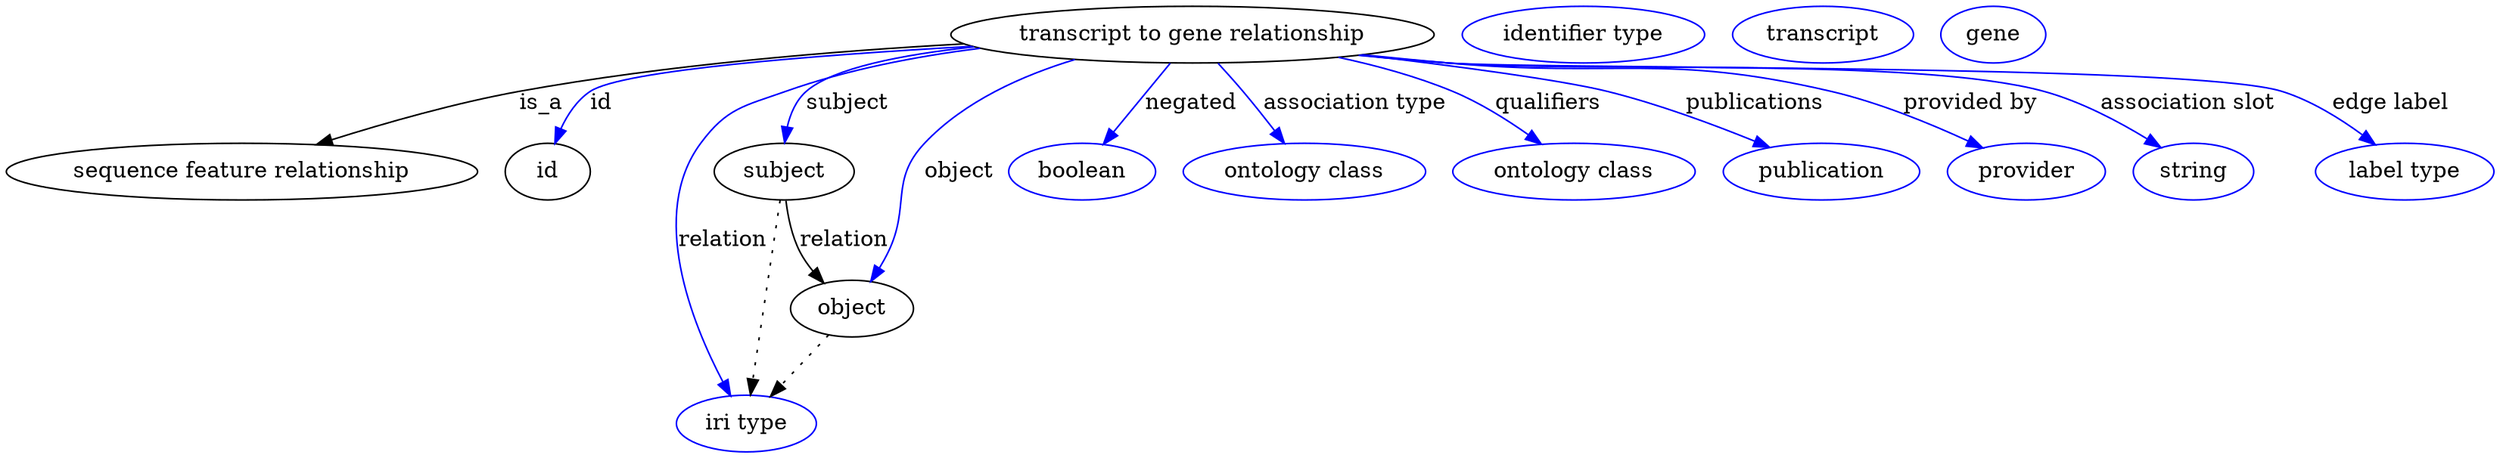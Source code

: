 digraph {
	graph [bb="0,0,1301,281"];
	node [label="\N"];
	"transcript to gene relationship"	 [height=0.5,
		label="transcript to gene relationship",
		pos="623.23,263",
		width=3.2072];
	"sequence feature relationship"	 [height=0.5,
		pos="113.23,177",
		width=3.1453];
	"transcript to gene relationship" -> "sequence feature relationship"	 [label=is_a,
		lp="273.51,220",
		pos="e,154.75,193.8 511.46,258.39 439.5,253.82 344.31,244.79 261.68,227 228.62,219.88 192.66,207.88 164.41,197.42"];
	id	 [height=0.5,
		pos="271.23,177",
		width=0.75];
	"transcript to gene relationship" -> id	 [color=blue,
		label=id,
		lp="307.68,220",
		pos="e,277.23,194.76 517.21,255.81 430.53,249.17 319.42,238.59 301.34,227 292.82,221.54 286.37,212.73 281.66,204.01",
		style=solid];
	subject	 [height=0.5,
		pos="404.23,177",
		width=0.97656];
	"transcript to gene relationship" -> subject	 [color=blue,
		label=subject,
		lp="442.06,220",
		pos="e,406.01,195.29 521.52,254.39 479.58,248.93 437.16,240.31 421.58,227 415.02,221.4 410.94,213.19 408.4,205.03",
		style=solid];
	relation	 [color=blue,
		height=0.5,
		label="iri type",
		pos="384.23,18",
		width=0.9834];
	"transcript to gene relationship" -> relation	 [color=blue,
		label=relation,
		lp="368.61,134",
		pos="e,374.83,35.476 520.49,254.75 484.13,249.51 443.51,240.97 408.23,227 384.39,217.56 374.11,216.56 360.23,195 330.42,148.68 353.54,\
81.424 370.48,44.586",
		style=solid];
	object	 [height=0.5,
		pos="444.23,91",
		width=0.88096];
	"transcript to gene relationship" -> object	 [color=blue,
		label=object,
		lp="501.34,177",
		pos="e,452.95,108.39 567.21,247.15 538.83,236.54 505.84,219.87 484.02,195 463.01,171.03 473.12,156.57 461.23,127 459.99,123.92 458.62,\
120.73 457.21,117.58",
		style=solid];
	negated	 [color=blue,
		height=0.5,
		label=boolean,
		pos="565.23,177",
		width=1.0584];
	"transcript to gene relationship" -> negated	 [color=blue,
		label=negated,
		lp="620,220",
		pos="e,576.92,194.33 610.93,244.76 602.69,232.55 591.73,216.29 582.6,202.76",
		style=solid];
	"association type"	 [color=blue,
		height=0.5,
		label="ontology class",
		pos="682.23,177",
		width=1.6931];
	"transcript to gene relationship" -> "association type"	 [color=blue,
		label="association type",
		lp="702.14,220",
		pos="e,669.94,194.92 635.74,244.76 644.01,232.71 654.98,216.72 664.19,203.3",
		style=solid];
	qualifiers	 [color=blue,
		height=0.5,
		label="ontology class",
		pos="822.23,177",
		width=1.6931];
	"transcript to gene relationship" -> qualifiers	 [color=blue,
		label=qualifiers,
		lp="800.28,220",
		pos="e,801.96,194.09 691.56,248.38 711.32,242.94 732.57,235.87 751.23,227 766.17,219.9 781.34,209.7 793.8,200.37",
		style=solid];
	publications	 [color=blue,
		height=0.5,
		label=publication,
		pos="951.23,177",
		width=1.3859];
	"transcript to gene relationship" -> publications	 [color=blue,
		label=publications,
		lp="905.45,220",
		pos="e,921.06,191.65 706.41,250.43 753.41,242.96 807.24,233.66 830.23,227 858.25,218.88 888.58,206.34 911.86,195.85",
		style=solid];
	"provided by"	 [color=blue,
		height=0.5,
		label=provider,
		pos="1059.2,177",
		width=1.1129];
	"transcript to gene relationship" -> "provided by"	 [color=blue,
		label="provided by",
		lp="1016.9,220",
		pos="e,1033.3,190.98 706.19,250.45 720.21,248.5 734.62,246.61 748.23,245 834.67,234.79 858.89,248.49 943.23,227 971.5,219.8 1001.7,206.58 \
1024.2,195.55",
		style=solid];
	"association slot"	 [color=blue,
		height=0.5,
		label=string,
		pos="1147.2,177",
		width=0.8403];
	"transcript to gene relationship" -> "association slot"	 [color=blue,
		label="association slot",
		lp="1132.2,220",
		pos="e,1127.6,190.82 704.81,250.24 719.25,248.27 734.16,246.42 748.23,245 816,238.14 988.69,245.56 1054.2,227 1077.4,220.45 1101.2,207.49 \
1118.9,196.4",
		style=solid];
	"edge label"	 [color=blue,
		height=0.5,
		label="label type",
		pos="1256.2,177",
		width=1.2425];
	"transcript to gene relationship" -> "edge label"	 [color=blue,
		label="edge label",
		lp="1236.8,220",
		pos="e,1237.2,193.58 704.11,250.13 718.77,248.15 733.93,246.32 748.23,245 843.68,236.16 1087.9,256.14 1179.2,227 1197.2,221.26 1215,210.13 \
1229,199.83",
		style=solid];
	association_id	 [color=blue,
		height=0.5,
		label="identifier type",
		pos="816.23,263",
		width=1.652];
	subject -> relation	 [pos="e,386.5,36.027 401.94,158.76 398.47,131.21 391.87,78.735 387.78,46.223",
		style=dotted];
	subject -> object	 [label=relation,
		lp="440.61,134",
		pos="e,430.65,107.46 407.81,158.87 410.12,149.13 413.61,137.08 418.47,127 420.26,123.29 422.43,119.56 424.74,115.97"];
	"transcript to gene relationship_subject"	 [color=blue,
		height=0.5,
		label=transcript,
		pos="937.23,263",
		width=1.2084];
	object -> relation	 [pos="e,398,34.752 430.62,74.435 422.92,65.075 413.16,53.191 404.57,42.745",
		style=dotted];
	"transcript to gene relationship_object"	 [color=blue,
		height=0.5,
		label=gene,
		pos="1026.2,263",
		width=0.75];
}

